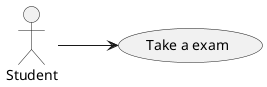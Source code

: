 @startuml
'https://plantuml.com/use-case-diagram

left to right direction
@startuml
left to right direction
skinparam packageStyle rectangle
actor Student
usecase "Take a exam" as UC1
Student --> UC1
@enduml
